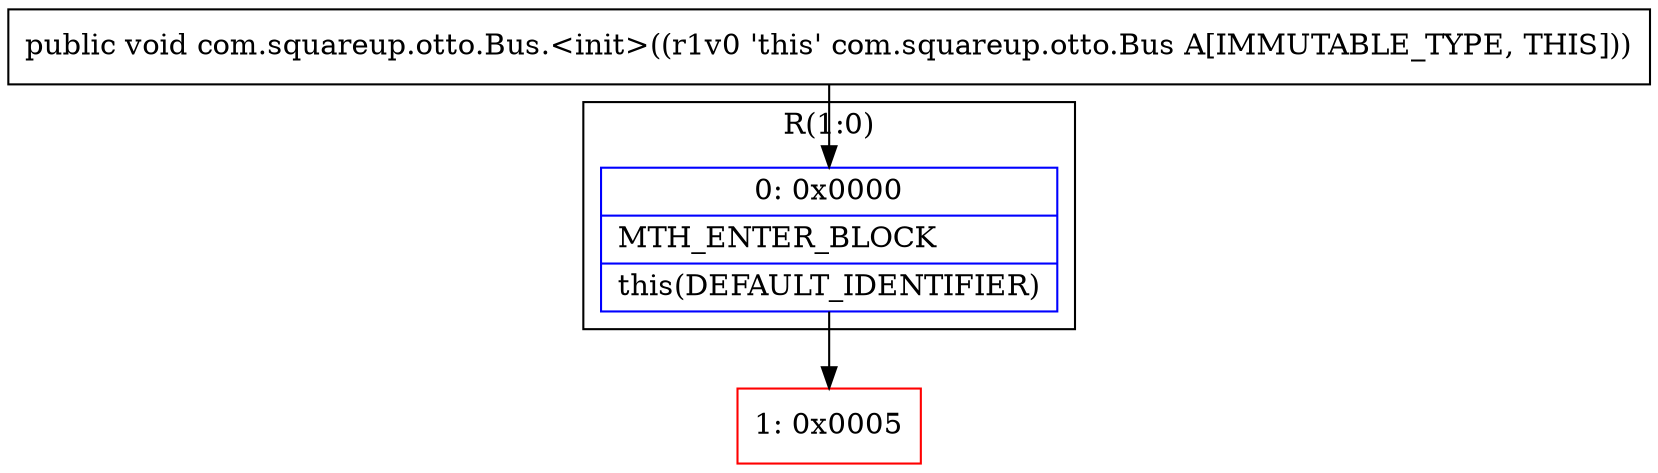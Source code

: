 digraph "CFG forcom.squareup.otto.Bus.\<init\>()V" {
subgraph cluster_Region_1399870719 {
label = "R(1:0)";
node [shape=record,color=blue];
Node_0 [shape=record,label="{0\:\ 0x0000|MTH_ENTER_BLOCK\l|this(DEFAULT_IDENTIFIER)\l}"];
}
Node_1 [shape=record,color=red,label="{1\:\ 0x0005}"];
MethodNode[shape=record,label="{public void com.squareup.otto.Bus.\<init\>((r1v0 'this' com.squareup.otto.Bus A[IMMUTABLE_TYPE, THIS])) }"];
MethodNode -> Node_0;
Node_0 -> Node_1;
}

